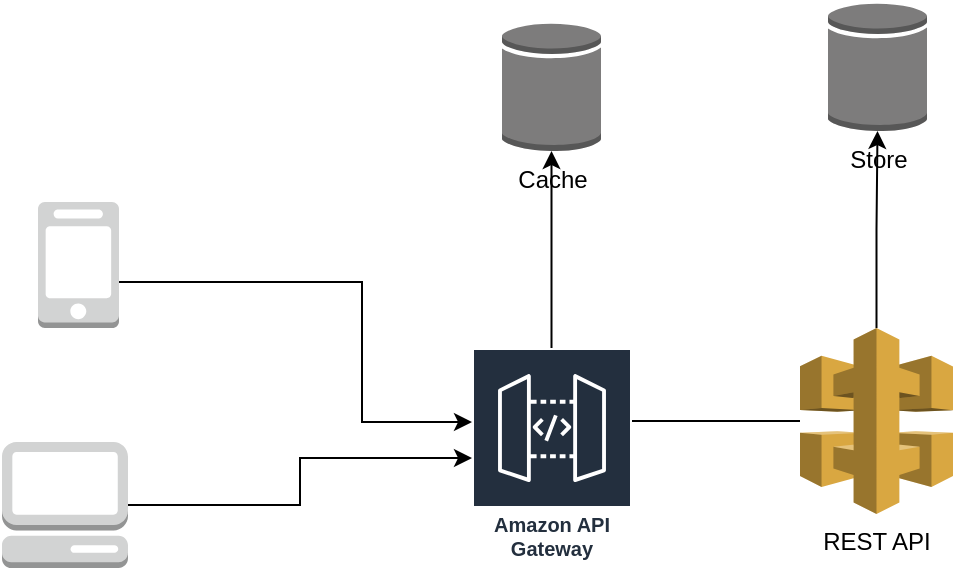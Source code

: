 <mxfile version="17.4.5" type="github"><diagram id="Ctb8atrKr-lSdn9V6sIk" name="Page-1"><mxGraphModel dx="786" dy="449" grid="1" gridSize="10" guides="1" tooltips="1" connect="1" arrows="1" fold="1" page="1" pageScale="1" pageWidth="827" pageHeight="1169" math="0" shadow="0"><root><mxCell id="0"/><mxCell id="1" parent="0"/><mxCell id="9-sKXbIfnFHoNNmiNe9U-22" style="edgeStyle=orthogonalEdgeStyle;rounded=0;orthogonalLoop=1;jettySize=auto;html=1;" parent="1" source="9-sKXbIfnFHoNNmiNe9U-18" target="tLIMDpo4Zzke8Ey1Oe-K-1" edge="1"><mxGeometry relative="1" as="geometry"><mxPoint x="340" y="270" as="targetPoint"/><Array as="points"><mxPoint x="270" y="200"/><mxPoint x="270" y="270"/></Array></mxGeometry></mxCell><mxCell id="9-sKXbIfnFHoNNmiNe9U-18" value="" style="outlineConnect=0;dashed=0;verticalLabelPosition=bottom;verticalAlign=top;align=center;html=1;shape=mxgraph.aws3.mobile_client;fillColor=#D2D3D3;gradientColor=none;" parent="1" vertex="1"><mxGeometry x="108" y="160" width="40.5" height="63" as="geometry"/></mxCell><mxCell id="9-sKXbIfnFHoNNmiNe9U-21" style="edgeStyle=orthogonalEdgeStyle;rounded=0;orthogonalLoop=1;jettySize=auto;html=1;" parent="1" source="9-sKXbIfnFHoNNmiNe9U-19" edge="1" target="tLIMDpo4Zzke8Ey1Oe-K-1"><mxGeometry relative="1" as="geometry"><mxPoint x="360" y="300" as="targetPoint"/></mxGeometry></mxCell><mxCell id="9-sKXbIfnFHoNNmiNe9U-19" value="" style="outlineConnect=0;dashed=0;verticalLabelPosition=bottom;verticalAlign=top;align=center;html=1;shape=mxgraph.aws3.management_console;fillColor=#D2D3D3;gradientColor=none;" parent="1" vertex="1"><mxGeometry x="90" y="280" width="63" height="63" as="geometry"/></mxCell><mxCell id="9-sKXbIfnFHoNNmiNe9U-26" style="edgeStyle=orthogonalEdgeStyle;rounded=0;orthogonalLoop=1;jettySize=auto;html=1;" parent="1" source="9-sKXbIfnFHoNNmiNe9U-20" target="9-sKXbIfnFHoNNmiNe9U-25" edge="1"><mxGeometry relative="1" as="geometry"/></mxCell><mxCell id="tLIMDpo4Zzke8Ey1Oe-K-3" style="edgeStyle=orthogonalEdgeStyle;rounded=0;orthogonalLoop=1;jettySize=auto;html=1;" edge="1" parent="1" source="9-sKXbIfnFHoNNmiNe9U-20" target="tLIMDpo4Zzke8Ey1Oe-K-2"><mxGeometry relative="1" as="geometry"/></mxCell><mxCell id="9-sKXbIfnFHoNNmiNe9U-20" value="REST API" style="outlineConnect=0;dashed=0;verticalLabelPosition=bottom;verticalAlign=top;align=center;html=1;shape=mxgraph.aws3.api_gateway;fillColor=#D9A741;gradientColor=none;" parent="1" vertex="1"><mxGeometry x="489" y="223" width="76.5" height="93" as="geometry"/></mxCell><mxCell id="9-sKXbIfnFHoNNmiNe9U-25" value="Cache" style="outlineConnect=0;dashed=0;verticalLabelPosition=bottom;verticalAlign=top;align=center;html=1;shape=mxgraph.aws3.generic_database;fillColor=#7D7C7C;gradientColor=none;" parent="1" vertex="1"><mxGeometry x="340" y="70" width="49.5" height="64.5" as="geometry"/></mxCell><mxCell id="tLIMDpo4Zzke8Ey1Oe-K-1" value="Amazon API Gateway" style="sketch=0;outlineConnect=0;fontColor=#232F3E;gradientColor=none;strokeColor=#ffffff;fillColor=#232F3E;dashed=0;verticalLabelPosition=middle;verticalAlign=bottom;align=center;html=1;whiteSpace=wrap;fontSize=10;fontStyle=1;spacing=3;shape=mxgraph.aws4.productIcon;prIcon=mxgraph.aws4.api_gateway;" vertex="1" parent="1"><mxGeometry x="325" y="233" width="80" height="110" as="geometry"/></mxCell><mxCell id="tLIMDpo4Zzke8Ey1Oe-K-2" value="Store" style="outlineConnect=0;dashed=0;verticalLabelPosition=bottom;verticalAlign=top;align=center;html=1;shape=mxgraph.aws3.generic_database;fillColor=#7D7C7C;gradientColor=none;" vertex="1" parent="1"><mxGeometry x="503" y="60" width="49.5" height="64.5" as="geometry"/></mxCell></root></mxGraphModel></diagram></mxfile>